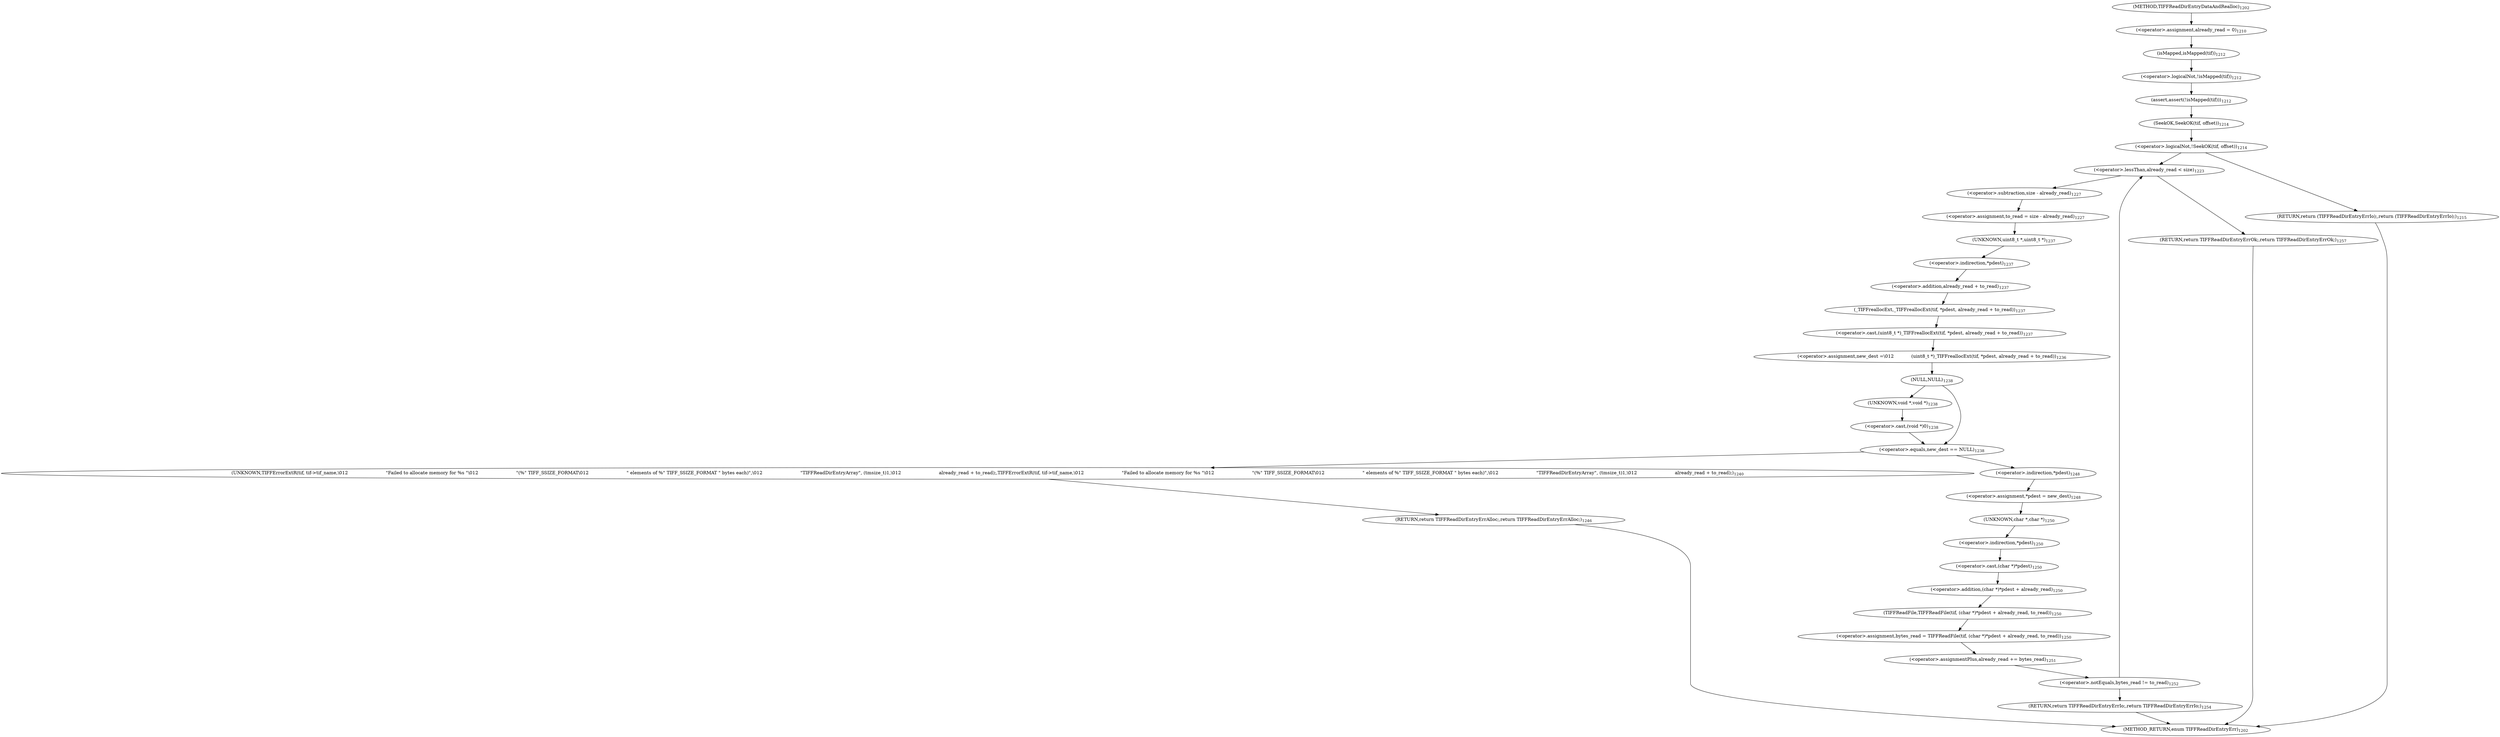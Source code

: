 digraph "TIFFReadDirEntryDataAndRealloc" {  
"80717" [label = <(&lt;operator&gt;.assignment,already_read = 0)<SUB>1210</SUB>> ]
"80720" [label = <(assert,assert(!isMapped(tif)))<SUB>1212</SUB>> ]
"80793" [label = <(RETURN,return TIFFReadDirEntryErrOk;,return TIFFReadDirEntryErrOk;)<SUB>1257</SUB>> ]
"80721" [label = <(&lt;operator&gt;.logicalNot,!isMapped(tif))<SUB>1212</SUB>> ]
"80725" [label = <(&lt;operator&gt;.logicalNot,!SeekOK(tif, offset))<SUB>1214</SUB>> ]
"80733" [label = <(&lt;operator&gt;.lessThan,already_read &lt; size)<SUB>1223</SUB>> ]
"80722" [label = <(isMapped,isMapped(tif))<SUB>1212</SUB>> ]
"80726" [label = <(SeekOK,SeekOK(tif, offset))<SUB>1214</SUB>> ]
"80730" [label = <(RETURN,return (TIFFReadDirEntryErrIo);,return (TIFFReadDirEntryErrIo);)<SUB>1215</SUB>> ]
"80740" [label = <(&lt;operator&gt;.assignment,to_read = size - already_read)<SUB>1227</SUB>> ]
"80745" [label = <(&lt;operator&gt;.assignment,new_dest =\012            (uint8_t *)_TIFFreallocExt(tif, *pdest, already_read + to_read))<SUB>1236</SUB>> ]
"80768" [label = <(&lt;operator&gt;.assignment,*pdest = new_dest)<SUB>1248</SUB>> ]
"80772" [label = <(&lt;operator&gt;.assignment,bytes_read = TIFFReadFile(tif, (char *)*pdest + already_read, to_read))<SUB>1250</SUB>> ]
"80783" [label = <(&lt;operator&gt;.assignmentPlus,already_read += bytes_read)<SUB>1251</SUB>> ]
"80742" [label = <(&lt;operator&gt;.subtraction,size - already_read)<SUB>1227</SUB>> ]
"80747" [label = <(&lt;operator&gt;.cast,(uint8_t *)_TIFFreallocExt(tif, *pdest, already_read + to_read))<SUB>1237</SUB>> ]
"80757" [label = <(&lt;operator&gt;.equals,new_dest == NULL)<SUB>1238</SUB>> ]
"80769" [label = <(&lt;operator&gt;.indirection,*pdest)<SUB>1248</SUB>> ]
"80774" [label = <(TIFFReadFile,TIFFReadFile(tif, (char *)*pdest + already_read, to_read))<SUB>1250</SUB>> ]
"80787" [label = <(&lt;operator&gt;.notEquals,bytes_read != to_read)<SUB>1252</SUB>> ]
"80748" [label = <(UNKNOWN,uint8_t *,uint8_t *)<SUB>1237</SUB>> ]
"80749" [label = <(_TIFFreallocExt,_TIFFreallocExt(tif, *pdest, already_read + to_read))<SUB>1237</SUB>> ]
"80759" [label = <(NULL,NULL)<SUB>1238</SUB>> ]
"80765" [label = <(UNKNOWN,TIFFErrorExtR(tif, tif-&gt;tif_name,\012                          &quot;Failed to allocate memory for %s &quot;\012                          &quot;(%&quot; TIFF_SSIZE_FORMAT\012                          &quot; elements of %&quot; TIFF_SSIZE_FORMAT &quot; bytes each)&quot;,\012                          &quot;TIFFReadDirEntryArray&quot;, (tmsize_t)1,\012                          already_read + to_read);,TIFFErrorExtR(tif, tif-&gt;tif_name,\012                          &quot;Failed to allocate memory for %s &quot;\012                          &quot;(%&quot; TIFF_SSIZE_FORMAT\012                          &quot; elements of %&quot; TIFF_SSIZE_FORMAT &quot; bytes each)&quot;,\012                          &quot;TIFFReadDirEntryArray&quot;, (tmsize_t)1,\012                          already_read + to_read);)<SUB>1240</SUB>> ]
"80766" [label = <(RETURN,return TIFFReadDirEntryErrAlloc;,return TIFFReadDirEntryErrAlloc;)<SUB>1246</SUB>> ]
"80776" [label = <(&lt;operator&gt;.addition,(char *)*pdest + already_read)<SUB>1250</SUB>> ]
"80791" [label = <(RETURN,return TIFFReadDirEntryErrIo;,return TIFFReadDirEntryErrIo;)<SUB>1254</SUB>> ]
"80751" [label = <(&lt;operator&gt;.indirection,*pdest)<SUB>1237</SUB>> ]
"80753" [label = <(&lt;operator&gt;.addition,already_read + to_read)<SUB>1237</SUB>> ]
"80777" [label = <(&lt;operator&gt;.cast,(char *)*pdest)<SUB>1250</SUB>> ]
"80761" [label = <(&lt;operator&gt;.cast,(void *)0)<SUB>1238</SUB>> ]
"80778" [label = <(UNKNOWN,char *,char *)<SUB>1250</SUB>> ]
"80779" [label = <(&lt;operator&gt;.indirection,*pdest)<SUB>1250</SUB>> ]
"80762" [label = <(UNKNOWN,void *,void *)<SUB>1238</SUB>> ]
"80710" [label = <(METHOD,TIFFReadDirEntryDataAndRealloc)<SUB>1202</SUB>> ]
"80795" [label = <(METHOD_RETURN,enum TIFFReadDirEntryErr)<SUB>1202</SUB>> ]
  "80717" -> "80722" 
  "80720" -> "80726" 
  "80793" -> "80795" 
  "80721" -> "80720" 
  "80725" -> "80730" 
  "80725" -> "80733" 
  "80733" -> "80742" 
  "80733" -> "80793" 
  "80722" -> "80721" 
  "80726" -> "80725" 
  "80730" -> "80795" 
  "80740" -> "80748" 
  "80745" -> "80759" 
  "80768" -> "80778" 
  "80772" -> "80783" 
  "80783" -> "80787" 
  "80742" -> "80740" 
  "80747" -> "80745" 
  "80757" -> "80765" 
  "80757" -> "80769" 
  "80769" -> "80768" 
  "80774" -> "80772" 
  "80787" -> "80733" 
  "80787" -> "80791" 
  "80748" -> "80751" 
  "80749" -> "80747" 
  "80759" -> "80762" 
  "80759" -> "80757" 
  "80765" -> "80766" 
  "80766" -> "80795" 
  "80776" -> "80774" 
  "80791" -> "80795" 
  "80751" -> "80753" 
  "80753" -> "80749" 
  "80777" -> "80776" 
  "80761" -> "80757" 
  "80778" -> "80779" 
  "80779" -> "80777" 
  "80762" -> "80761" 
  "80710" -> "80717" 
}
